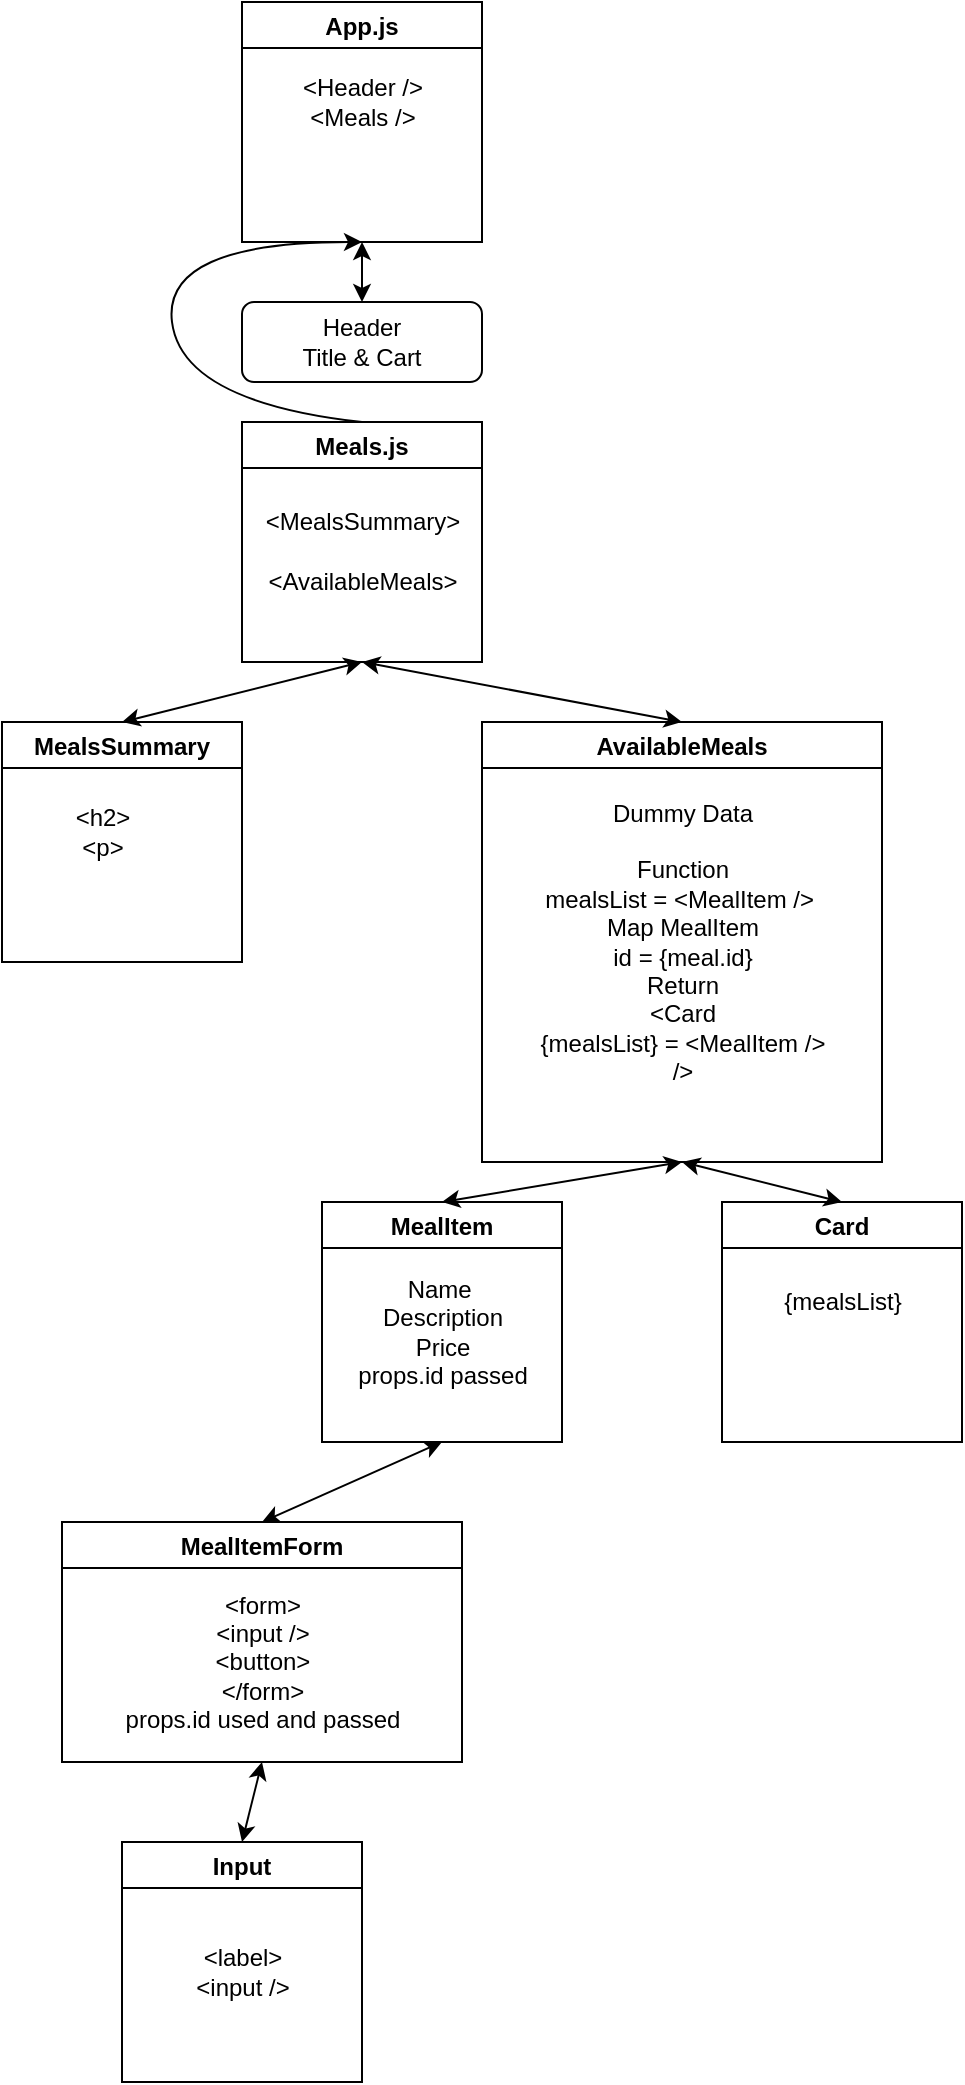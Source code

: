<mxfile>
    <diagram id="xnUkQfgUfg--KisKvy0v" name="Page-1">
        <mxGraphModel dx="402" dy="435" grid="1" gridSize="10" guides="1" tooltips="1" connect="1" arrows="1" fold="1" page="1" pageScale="1" pageWidth="850" pageHeight="1100" math="0" shadow="0">
            <root>
                <mxCell id="0"/>
                <mxCell id="1" parent="0"/>
                <mxCell id="2" value="App.js" style="swimlane;" parent="1" vertex="1">
                    <mxGeometry x="240" y="40" width="120" height="120" as="geometry"/>
                </mxCell>
                <mxCell id="5" value="Meals.js" style="swimlane;" parent="1" vertex="1">
                    <mxGeometry x="240" y="250" width="120" height="120" as="geometry">
                        <mxRectangle x="240" y="250" width="80" height="23" as="alternateBounds"/>
                    </mxGeometry>
                </mxCell>
                <mxCell id="21" value="&amp;lt;AvailableMeals&amp;gt;" style="text;html=1;align=center;verticalAlign=middle;resizable=0;points=[];autosize=1;strokeColor=none;fillColor=none;" parent="5" vertex="1">
                    <mxGeometry x="5" y="70" width="110" height="20" as="geometry"/>
                </mxCell>
                <mxCell id="20" value="&amp;lt;MealsSummary&amp;gt;" style="text;html=1;align=center;verticalAlign=middle;resizable=0;points=[];autosize=1;strokeColor=none;fillColor=none;" parent="5" vertex="1">
                    <mxGeometry x="5" y="40" width="110" height="20" as="geometry"/>
                </mxCell>
                <mxCell id="6" value="MealsSummary" style="swimlane;" parent="1" vertex="1">
                    <mxGeometry x="120" y="400" width="120" height="120" as="geometry">
                        <mxRectangle x="120" y="400" width="120" height="23" as="alternateBounds"/>
                    </mxGeometry>
                </mxCell>
                <mxCell id="26" value="&amp;lt;h2&amp;gt;&lt;br&gt;&amp;lt;p&amp;gt;" style="text;html=1;align=center;verticalAlign=middle;resizable=0;points=[];autosize=1;strokeColor=none;fillColor=none;" parent="6" vertex="1">
                    <mxGeometry x="30" y="40" width="40" height="30" as="geometry"/>
                </mxCell>
                <mxCell id="7" value="AvailableMeals" style="swimlane;" parent="1" vertex="1">
                    <mxGeometry x="360" y="400" width="200" height="220" as="geometry">
                        <mxRectangle x="360" y="400" width="120" height="23" as="alternateBounds"/>
                    </mxGeometry>
                </mxCell>
                <mxCell id="14" value="Dummy Data&lt;br&gt;&lt;br&gt;Function&lt;br&gt;mealsList = &amp;lt;MealItem /&amp;gt;&amp;nbsp;&lt;br&gt;Map MealItem&lt;br&gt;id = {meal.id}&lt;br&gt;Return &lt;br&gt;&amp;lt;Card &lt;br&gt;{mealsList} = &amp;lt;MealItem /&amp;gt;&lt;br&gt;/&amp;gt;" style="text;html=1;align=center;verticalAlign=middle;resizable=0;points=[];autosize=1;strokeColor=none;fillColor=none;" parent="7" vertex="1">
                    <mxGeometry x="20" y="35" width="160" height="150" as="geometry"/>
                </mxCell>
                <mxCell id="9" value="Header&lt;br&gt;Title &amp;amp; Cart" style="rounded=1;whiteSpace=wrap;html=1;" parent="1" vertex="1">
                    <mxGeometry x="240" y="190" width="120" height="40" as="geometry"/>
                </mxCell>
                <mxCell id="11" value="" style="endArrow=classic;startArrow=classic;html=1;exitX=0.5;exitY=0;exitDx=0;exitDy=0;entryX=0.5;entryY=1;entryDx=0;entryDy=0;" parent="1" source="6" target="5" edge="1">
                    <mxGeometry width="50" height="50" relative="1" as="geometry">
                        <mxPoint x="320" y="340" as="sourcePoint"/>
                        <mxPoint x="370" y="290" as="targetPoint"/>
                    </mxGeometry>
                </mxCell>
                <mxCell id="12" value="" style="endArrow=classic;startArrow=classic;html=1;exitX=0.5;exitY=1;exitDx=0;exitDy=0;entryX=0.5;entryY=0;entryDx=0;entryDy=0;" parent="1" source="5" target="7" edge="1">
                    <mxGeometry width="50" height="50" relative="1" as="geometry">
                        <mxPoint x="320" y="340" as="sourcePoint"/>
                        <mxPoint x="370" y="290" as="targetPoint"/>
                    </mxGeometry>
                </mxCell>
                <mxCell id="15" value="MealItem" style="swimlane;" parent="1" vertex="1">
                    <mxGeometry x="280" y="640" width="120" height="120" as="geometry">
                        <mxRectangle x="235" y="600" width="80" height="23" as="alternateBounds"/>
                    </mxGeometry>
                </mxCell>
                <mxCell id="19" value="Name&amp;nbsp;&lt;br&gt;Description&lt;br&gt;Price&lt;br&gt;props.id passed" style="text;html=1;align=center;verticalAlign=middle;resizable=0;points=[];autosize=1;strokeColor=none;fillColor=none;" parent="15" vertex="1">
                    <mxGeometry x="10" y="35" width="100" height="60" as="geometry"/>
                </mxCell>
                <mxCell id="16" value="" style="endArrow=classic;startArrow=classic;html=1;exitX=0.5;exitY=0;exitDx=0;exitDy=0;entryX=0.5;entryY=1;entryDx=0;entryDy=0;" parent="1" source="15" target="7" edge="1">
                    <mxGeometry width="50" height="50" relative="1" as="geometry">
                        <mxPoint x="320" y="420" as="sourcePoint"/>
                        <mxPoint x="370" y="370" as="targetPoint"/>
                    </mxGeometry>
                </mxCell>
                <mxCell id="17" value="Card" style="swimlane;" parent="1" vertex="1">
                    <mxGeometry x="480" y="640" width="120" height="120" as="geometry">
                        <mxRectangle x="480" y="600" width="60" height="23" as="alternateBounds"/>
                    </mxGeometry>
                </mxCell>
                <mxCell id="18" value="" style="endArrow=classic;startArrow=classic;html=1;entryX=0.5;entryY=0;entryDx=0;entryDy=0;exitX=0.5;exitY=1;exitDx=0;exitDy=0;" parent="1" source="7" target="17" edge="1">
                    <mxGeometry width="50" height="50" relative="1" as="geometry">
                        <mxPoint x="360" y="410" as="sourcePoint"/>
                        <mxPoint x="410" y="360" as="targetPoint"/>
                    </mxGeometry>
                </mxCell>
                <mxCell id="22" value="&amp;lt;Header /&amp;gt;&lt;br&gt;&amp;lt;Meals /&amp;gt;" style="text;html=1;align=center;verticalAlign=middle;resizable=0;points=[];autosize=1;strokeColor=none;fillColor=none;" parent="1" vertex="1">
                    <mxGeometry x="260" y="75" width="80" height="30" as="geometry"/>
                </mxCell>
                <mxCell id="23" value="" style="endArrow=classic;startArrow=classic;html=1;entryX=0.5;entryY=1;entryDx=0;entryDy=0;exitX=0.5;exitY=0;exitDx=0;exitDy=0;" parent="1" source="9" target="2" edge="1">
                    <mxGeometry width="50" height="50" relative="1" as="geometry">
                        <mxPoint x="340" y="370" as="sourcePoint"/>
                        <mxPoint x="390" y="320" as="targetPoint"/>
                    </mxGeometry>
                </mxCell>
                <mxCell id="25" value="" style="curved=1;endArrow=classic;html=1;entryX=0.5;entryY=1;entryDx=0;entryDy=0;" parent="1" target="2" edge="1">
                    <mxGeometry width="50" height="50" relative="1" as="geometry">
                        <mxPoint x="300" y="250" as="sourcePoint"/>
                        <mxPoint x="390" y="320" as="targetPoint"/>
                        <Array as="points">
                            <mxPoint x="210" y="240"/>
                            <mxPoint x="200" y="160"/>
                        </Array>
                    </mxGeometry>
                </mxCell>
                <mxCell id="31" value="{mealsList}" style="text;html=1;align=center;verticalAlign=middle;resizable=0;points=[];autosize=1;strokeColor=none;fillColor=none;" parent="1" vertex="1">
                    <mxGeometry x="505" y="680" width="70" height="20" as="geometry"/>
                </mxCell>
                <mxCell id="32" value="MealItemForm" style="swimlane;" parent="1" vertex="1">
                    <mxGeometry x="150" y="800" width="200" height="120" as="geometry">
                        <mxRectangle x="235" y="600" width="80" height="23" as="alternateBounds"/>
                    </mxGeometry>
                </mxCell>
                <mxCell id="33" value="&amp;lt;form&amp;gt;&lt;br&gt;&amp;lt;input /&amp;gt;&lt;br&gt;&amp;lt;button&amp;gt;&lt;br&gt;&amp;lt;/form&amp;gt;&lt;br&gt;props.id used and passed" style="text;html=1;align=center;verticalAlign=middle;resizable=0;points=[];autosize=1;strokeColor=none;fillColor=none;" parent="32" vertex="1">
                    <mxGeometry x="25" y="30" width="150" height="80" as="geometry"/>
                </mxCell>
                <mxCell id="34" value="" style="endArrow=classic;startArrow=classic;html=1;exitX=0.5;exitY=0;exitDx=0;exitDy=0;entryX=0.5;entryY=1;entryDx=0;entryDy=0;" parent="1" source="32" target="15" edge="1">
                    <mxGeometry width="50" height="50" relative="1" as="geometry">
                        <mxPoint x="350" y="770" as="sourcePoint"/>
                        <mxPoint x="400" y="720" as="targetPoint"/>
                    </mxGeometry>
                </mxCell>
                <mxCell id="36" value="Input" style="swimlane;" parent="1" vertex="1">
                    <mxGeometry x="180" y="960" width="120" height="120" as="geometry">
                        <mxRectangle x="235" y="600" width="80" height="23" as="alternateBounds"/>
                    </mxGeometry>
                </mxCell>
                <mxCell id="37" value="&amp;lt;label&amp;gt;&lt;br&gt;&amp;lt;input /&amp;gt;" style="text;html=1;align=center;verticalAlign=middle;resizable=0;points=[];autosize=1;strokeColor=none;fillColor=none;" parent="36" vertex="1">
                    <mxGeometry x="30" y="50" width="60" height="30" as="geometry"/>
                </mxCell>
                <mxCell id="38" value="" style="endArrow=classic;startArrow=classic;html=1;exitX=0.5;exitY=0;exitDx=0;exitDy=0;entryX=0.5;entryY=1;entryDx=0;entryDy=0;" edge="1" parent="1" source="36" target="32">
                    <mxGeometry width="50" height="50" relative="1" as="geometry">
                        <mxPoint x="370" y="940" as="sourcePoint"/>
                        <mxPoint x="420" y="890" as="targetPoint"/>
                    </mxGeometry>
                </mxCell>
            </root>
        </mxGraphModel>
    </diagram>
</mxfile>